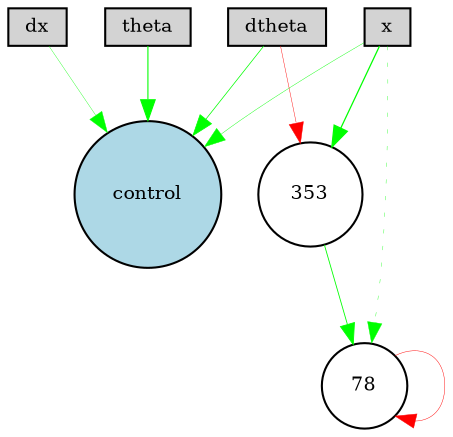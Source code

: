digraph {
	node [fontsize=9 height=0.2 shape=circle width=0.2]
	x [fillcolor=lightgray shape=box style=filled]
	dx [fillcolor=lightgray shape=box style=filled]
	theta [fillcolor=lightgray shape=box style=filled]
	dtheta [fillcolor=lightgray shape=box style=filled]
	control [fillcolor=lightblue style=filled]
	353 [fillcolor=white style=filled]
	78 [fillcolor=white style=filled]
	x -> control [color=green penwidth=0.1971545576435968 style=solid]
	dtheta -> control [color=green penwidth=0.3476067552713107 style=solid]
	x -> 78 [color=green penwidth=0.16961403087917132 style=dotted]
	78 -> 78 [color=red penwidth=0.215460932472509 style=solid]
	dx -> control [color=green penwidth=0.17212011684341544 style=solid]
	theta -> control [color=green penwidth=0.5222125649425314 style=solid]
	x -> 353 [color=green penwidth=0.6008289080897194 style=solid]
	353 -> 78 [color=green penwidth=0.40609634632387626 style=solid]
	dtheta -> 353 [color=red penwidth=0.2024648083969566 style=solid]
}
